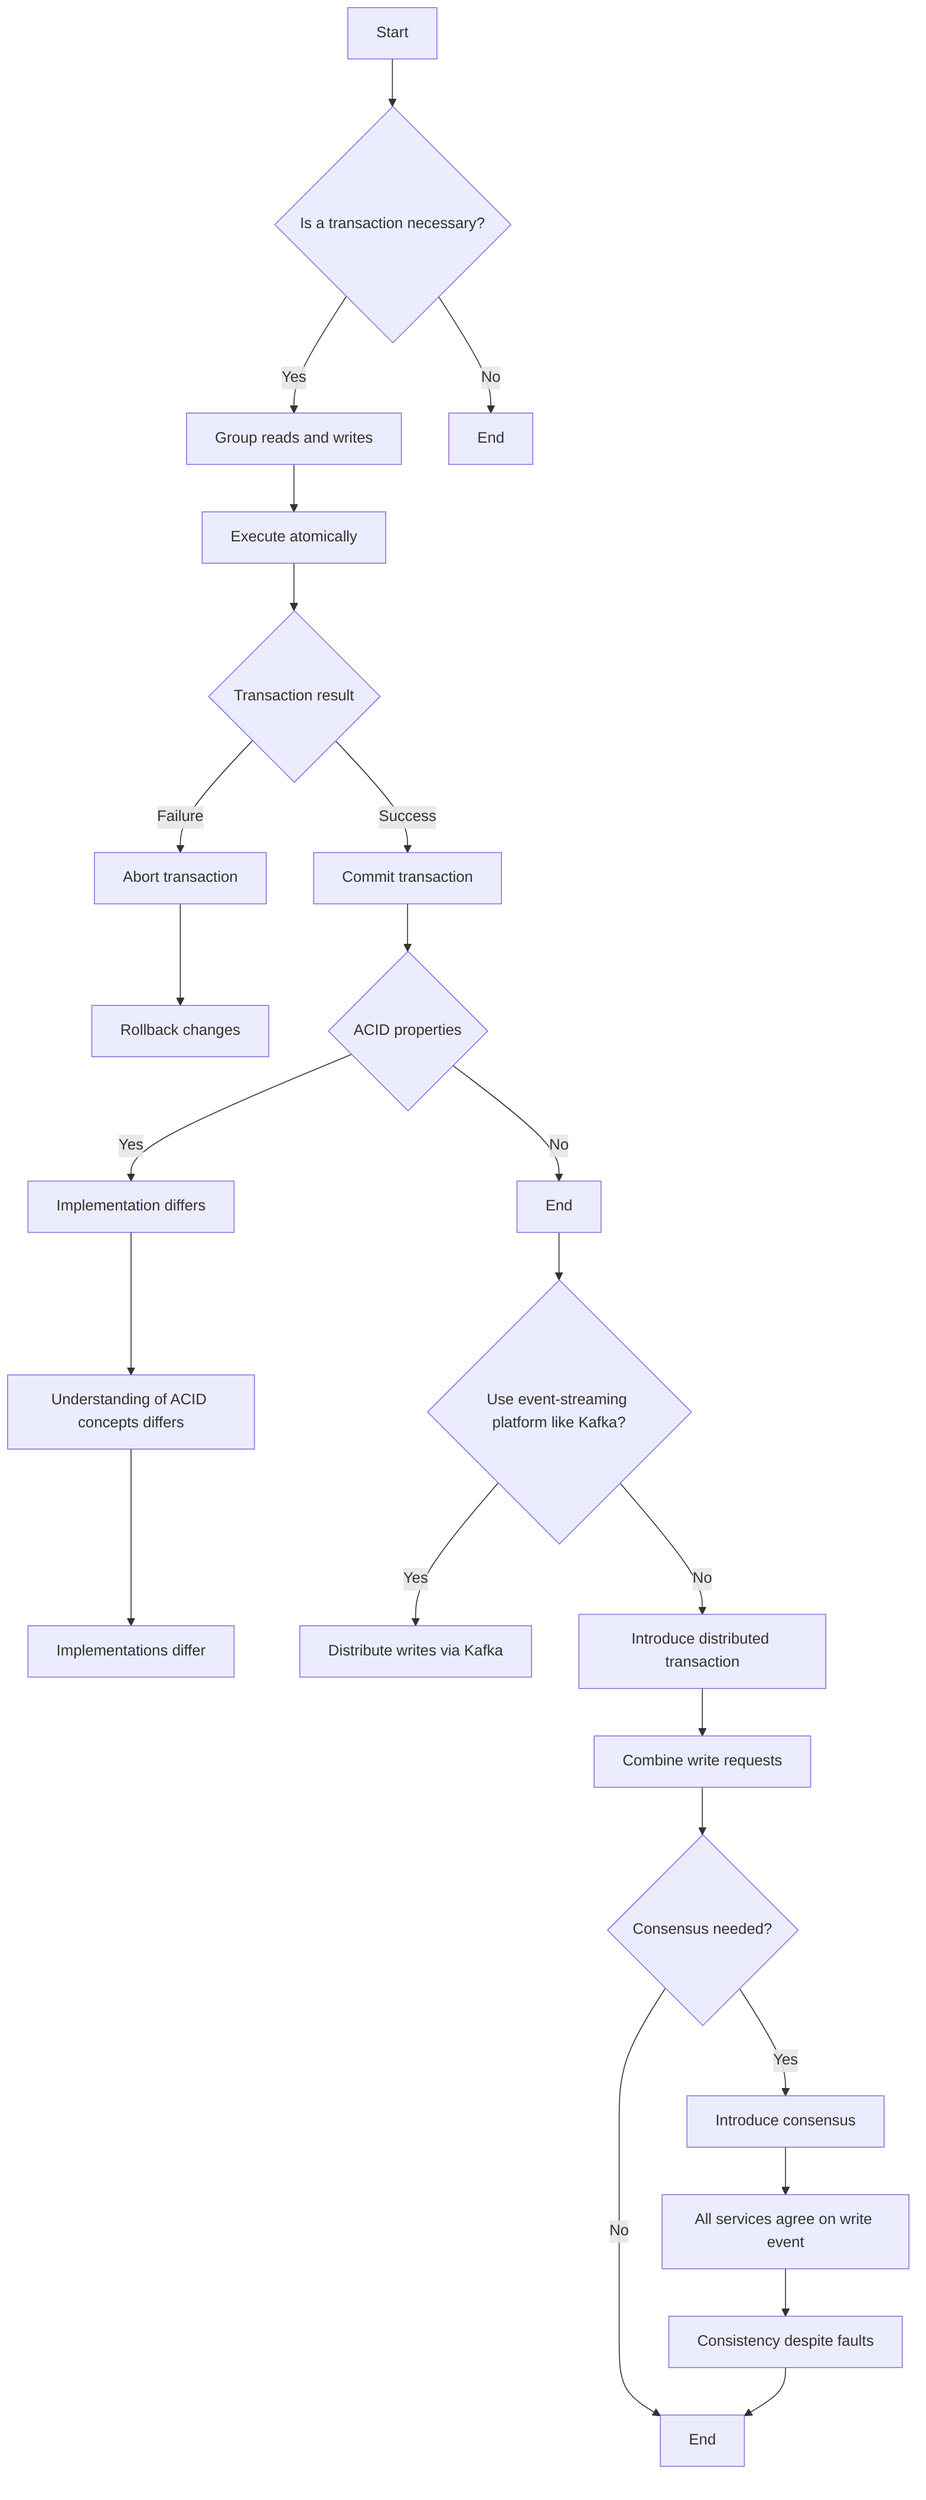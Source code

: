 graph TD;
    A[Start] --> B{Is a transaction necessary?}
    B -->|Yes| C[Group reads and writes]
    B -->|No| Z[End]
    C --> D[Execute atomically]
    D --> E{Transaction result}
    E -->|Success| F[Commit transaction]
    E -->|Failure| G[Abort transaction]
    G --> H[Rollback changes]
    F --> I{ACID properties}
    I -->|Yes| J[Implementation differs]
    I -->|No| K[End]
    J --> L[Understanding of ACID concepts differs]
    L --> M[Implementations differ]
    K --> N{Use event-streaming platform like Kafka?}
    N -->|Yes| O[Distribute writes via Kafka]
    N -->|No| P[Introduce distributed transaction]
    P --> Q[Combine write requests]
    Q --> R{Consensus needed?}
    R -->|Yes| S[Introduce consensus]
    R -->|No| T[End]
    S --> U[All services agree on write event]
    U --> V[Consistency despite faults]
    V --> T